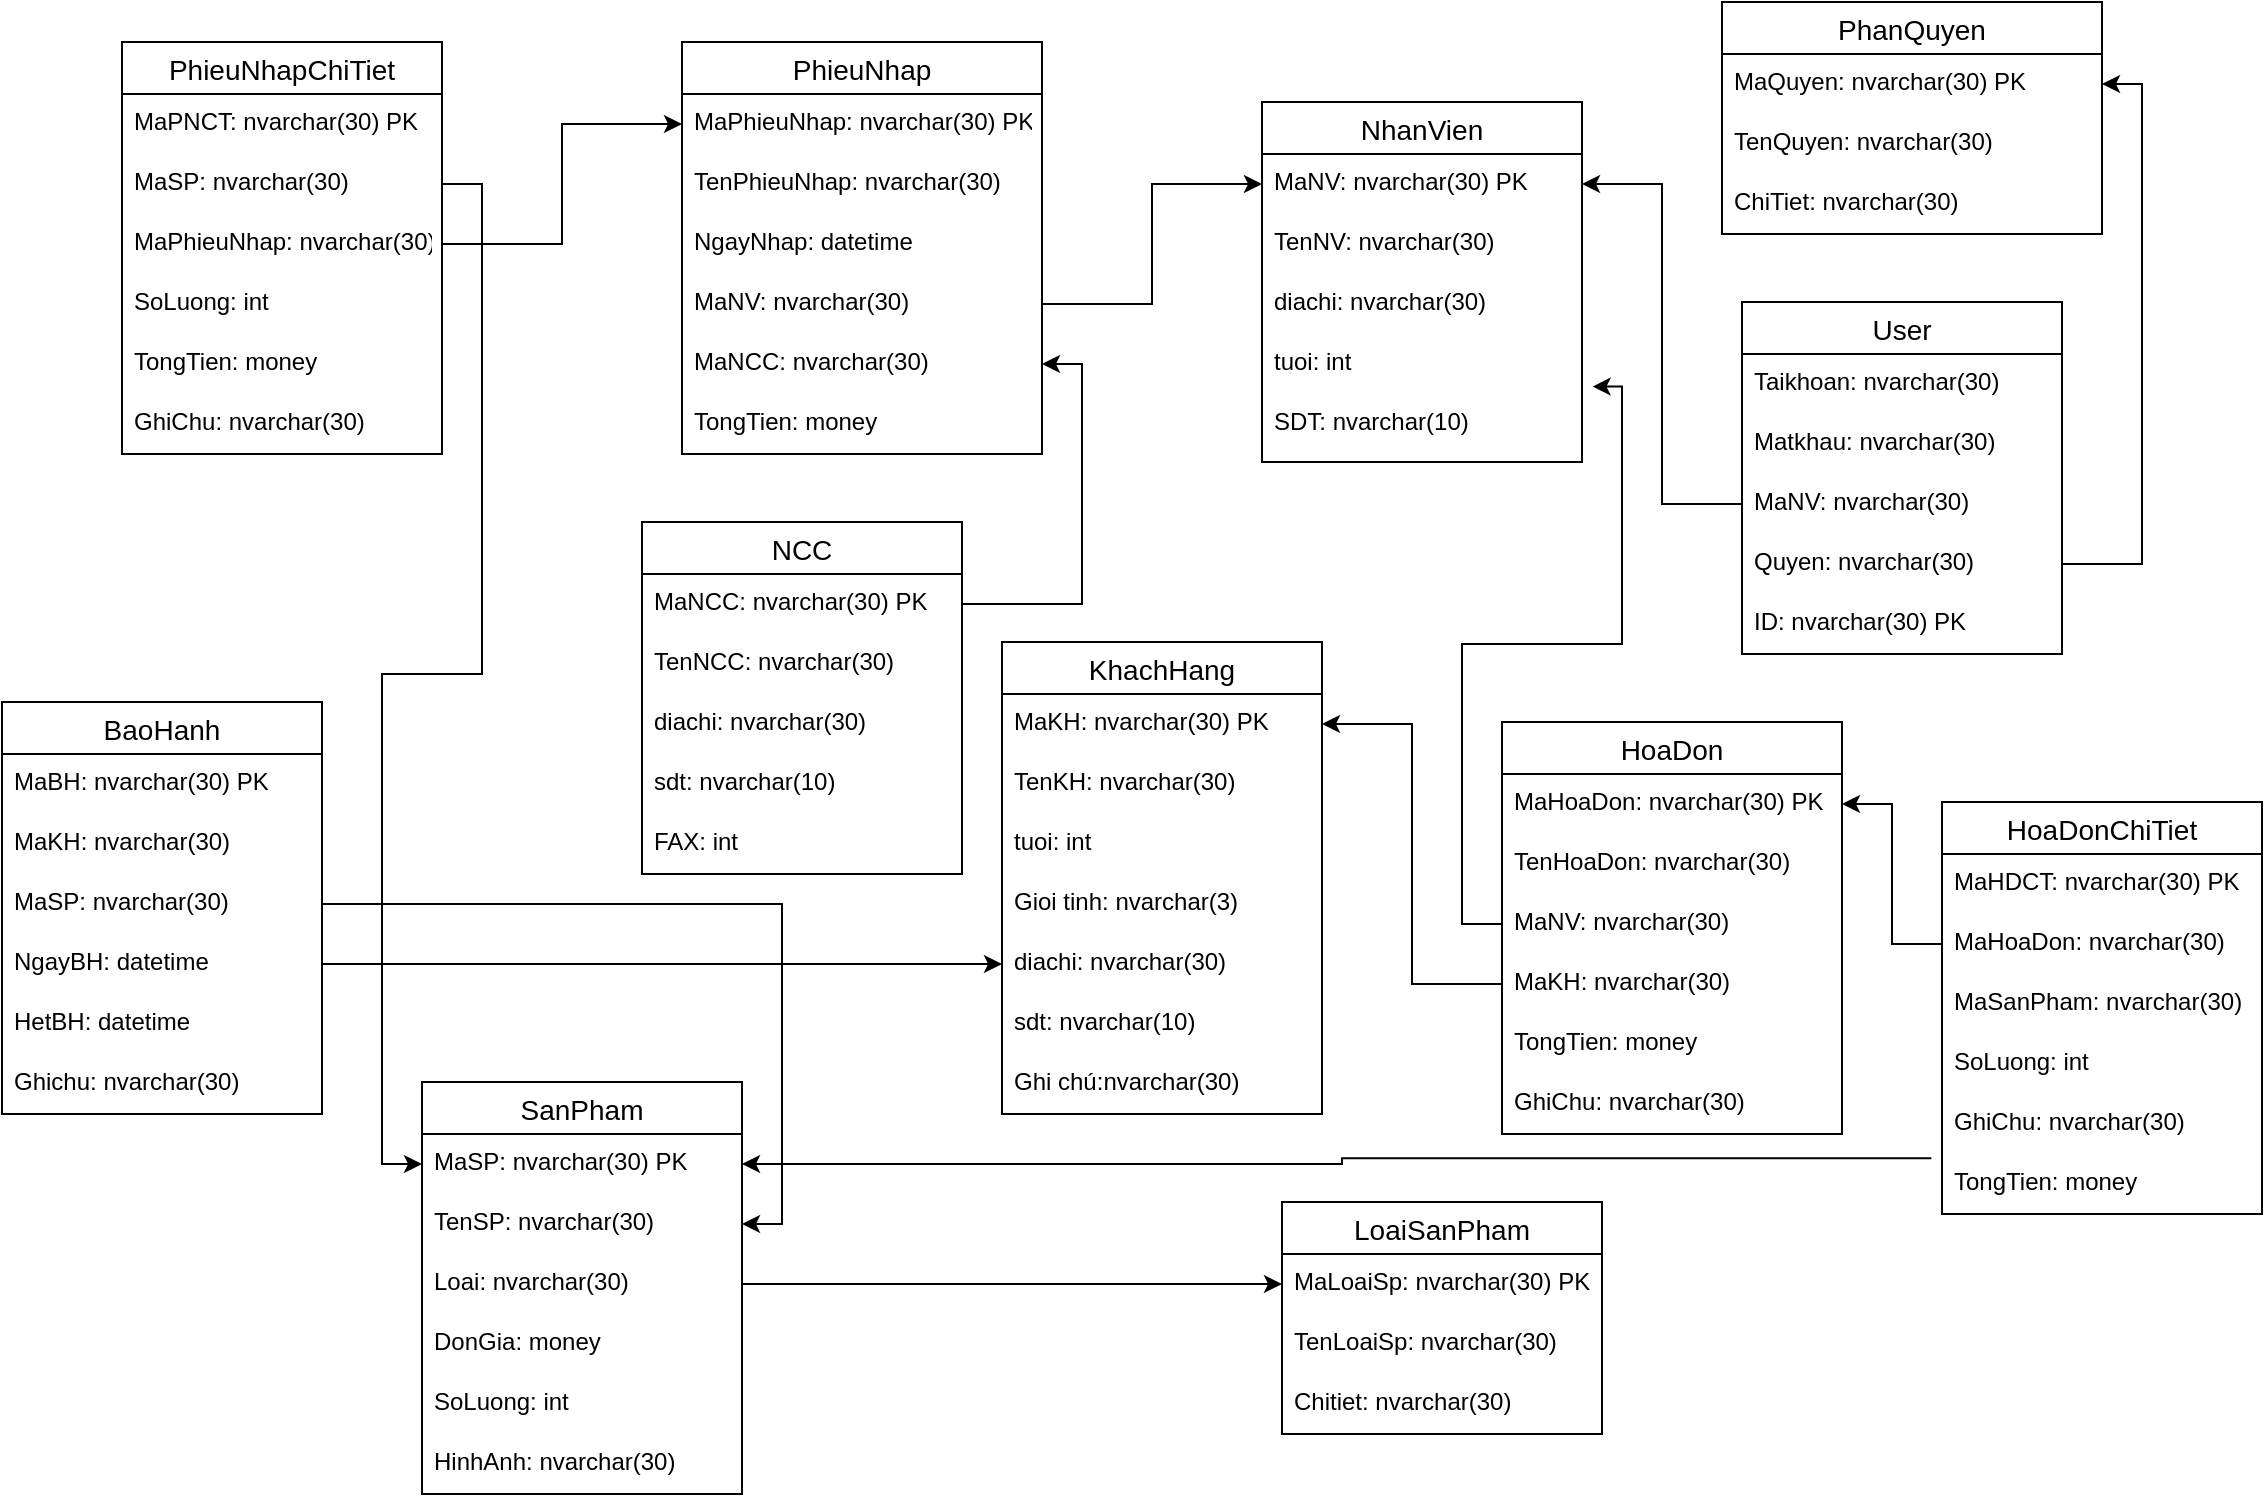 <mxfile version="13.7.7" type="github">
  <diagram id="R2lEEEUBdFMjLlhIrx00" name="Page-1">
    <mxGraphModel dx="1303" dy="728" grid="1" gridSize="10" guides="1" tooltips="1" connect="1" arrows="1" fold="1" page="1" pageScale="1" pageWidth="1169" pageHeight="1654" math="0" shadow="0" extFonts="Permanent Marker^https://fonts.googleapis.com/css?family=Permanent+Marker">
      <root>
        <mxCell id="0" />
        <mxCell id="1" parent="0" />
        <mxCell id="YLLZA9CyrhAG9IfyDsuY-86" style="edgeStyle=orthogonalEdgeStyle;rounded=0;orthogonalLoop=1;jettySize=auto;html=1;entryX=1;entryY=0.5;entryDx=0;entryDy=0;" parent="1" source="YLLZA9CyrhAG9IfyDsuY-12" target="YLLZA9CyrhAG9IfyDsuY-4" edge="1">
          <mxGeometry relative="1" as="geometry" />
        </mxCell>
        <mxCell id="YLLZA9CyrhAG9IfyDsuY-87" style="edgeStyle=orthogonalEdgeStyle;rounded=0;orthogonalLoop=1;jettySize=auto;html=1;entryX=1;entryY=0.5;entryDx=0;entryDy=0;" parent="1" source="YLLZA9CyrhAG9IfyDsuY-19" target="YLLZA9CyrhAG9IfyDsuY-15" edge="1">
          <mxGeometry relative="1" as="geometry" />
        </mxCell>
        <mxCell id="YLLZA9CyrhAG9IfyDsuY-88" style="edgeStyle=orthogonalEdgeStyle;rounded=0;orthogonalLoop=1;jettySize=auto;html=1;entryX=0;entryY=0.5;entryDx=0;entryDy=0;" parent="1" source="YLLZA9CyrhAG9IfyDsuY-24" target="YLLZA9CyrhAG9IfyDsuY-4" edge="1">
          <mxGeometry relative="1" as="geometry" />
        </mxCell>
        <mxCell id="YLLZA9CyrhAG9IfyDsuY-89" style="edgeStyle=orthogonalEdgeStyle;rounded=0;orthogonalLoop=1;jettySize=auto;html=1;entryX=1;entryY=0.5;entryDx=0;entryDy=0;" parent="1" source="YLLZA9CyrhAG9IfyDsuY-30" target="YLLZA9CyrhAG9IfyDsuY-28" edge="1">
          <mxGeometry relative="1" as="geometry" />
        </mxCell>
        <mxCell id="YLLZA9CyrhAG9IfyDsuY-20" value="PhieuNhap" style="swimlane;fontStyle=0;childLayout=stackLayout;horizontal=1;startSize=26;horizontalStack=0;resizeParent=1;resizeParentMax=0;resizeLast=0;collapsible=1;marginBottom=0;align=center;fontSize=14;" parent="1" vertex="1">
          <mxGeometry x="340" y="620" width="180" height="206" as="geometry" />
        </mxCell>
        <mxCell id="YLLZA9CyrhAG9IfyDsuY-21" value="MaPhieuNhap: nvarchar(30) PK" style="text;strokeColor=none;fillColor=none;spacingLeft=4;spacingRight=4;overflow=hidden;rotatable=0;points=[[0,0.5],[1,0.5]];portConstraint=eastwest;fontSize=12;" parent="YLLZA9CyrhAG9IfyDsuY-20" vertex="1">
          <mxGeometry y="26" width="180" height="30" as="geometry" />
        </mxCell>
        <mxCell id="YLLZA9CyrhAG9IfyDsuY-22" value="TenPhieuNhap: nvarchar(30)" style="text;strokeColor=none;fillColor=none;spacingLeft=4;spacingRight=4;overflow=hidden;rotatable=0;points=[[0,0.5],[1,0.5]];portConstraint=eastwest;fontSize=12;" parent="YLLZA9CyrhAG9IfyDsuY-20" vertex="1">
          <mxGeometry y="56" width="180" height="30" as="geometry" />
        </mxCell>
        <mxCell id="YLLZA9CyrhAG9IfyDsuY-23" value="NgayNhap: datetime" style="text;strokeColor=none;fillColor=none;spacingLeft=4;spacingRight=4;overflow=hidden;rotatable=0;points=[[0,0.5],[1,0.5]];portConstraint=eastwest;fontSize=12;" parent="YLLZA9CyrhAG9IfyDsuY-20" vertex="1">
          <mxGeometry y="86" width="180" height="30" as="geometry" />
        </mxCell>
        <mxCell id="YLLZA9CyrhAG9IfyDsuY-24" value="MaNV: nvarchar(30)" style="text;strokeColor=none;fillColor=none;spacingLeft=4;spacingRight=4;overflow=hidden;rotatable=0;points=[[0,0.5],[1,0.5]];portConstraint=eastwest;fontSize=12;" parent="YLLZA9CyrhAG9IfyDsuY-20" vertex="1">
          <mxGeometry y="116" width="180" height="30" as="geometry" />
        </mxCell>
        <mxCell id="YLLZA9CyrhAG9IfyDsuY-28" value="MaNCC: nvarchar(30)" style="text;strokeColor=none;fillColor=none;spacingLeft=4;spacingRight=4;overflow=hidden;rotatable=0;points=[[0,0.5],[1,0.5]];portConstraint=eastwest;fontSize=12;" parent="YLLZA9CyrhAG9IfyDsuY-20" vertex="1">
          <mxGeometry y="146" width="180" height="30" as="geometry" />
        </mxCell>
        <mxCell id="YLLZA9CyrhAG9IfyDsuY-39" value="TongTien: money" style="text;strokeColor=none;fillColor=none;spacingLeft=4;spacingRight=4;overflow=hidden;rotatable=0;points=[[0,0.5],[1,0.5]];portConstraint=eastwest;fontSize=12;" parent="YLLZA9CyrhAG9IfyDsuY-20" vertex="1">
          <mxGeometry y="176" width="180" height="30" as="geometry" />
        </mxCell>
        <mxCell id="YLLZA9CyrhAG9IfyDsuY-3" value="NhanVien" style="swimlane;fontStyle=0;childLayout=stackLayout;horizontal=1;startSize=26;horizontalStack=0;resizeParent=1;resizeParentMax=0;resizeLast=0;collapsible=1;marginBottom=0;align=center;fontSize=14;" parent="1" vertex="1">
          <mxGeometry x="630" y="650" width="160" height="180" as="geometry" />
        </mxCell>
        <mxCell id="YLLZA9CyrhAG9IfyDsuY-4" value="MaNV: nvarchar(30) PK" style="text;strokeColor=none;fillColor=none;spacingLeft=4;spacingRight=4;overflow=hidden;rotatable=0;points=[[0,0.5],[1,0.5]];portConstraint=eastwest;fontSize=12;" parent="YLLZA9CyrhAG9IfyDsuY-3" vertex="1">
          <mxGeometry y="26" width="160" height="30" as="geometry" />
        </mxCell>
        <mxCell id="YLLZA9CyrhAG9IfyDsuY-5" value="TenNV: nvarchar(30)" style="text;strokeColor=none;fillColor=none;spacingLeft=4;spacingRight=4;overflow=hidden;rotatable=0;points=[[0,0.5],[1,0.5]];portConstraint=eastwest;fontSize=12;" parent="YLLZA9CyrhAG9IfyDsuY-3" vertex="1">
          <mxGeometry y="56" width="160" height="30" as="geometry" />
        </mxCell>
        <mxCell id="YLLZA9CyrhAG9IfyDsuY-7" value="diachi: nvarchar(30)" style="text;strokeColor=none;fillColor=none;spacingLeft=4;spacingRight=4;overflow=hidden;rotatable=0;points=[[0,0.5],[1,0.5]];portConstraint=eastwest;fontSize=12;" parent="YLLZA9CyrhAG9IfyDsuY-3" vertex="1">
          <mxGeometry y="86" width="160" height="30" as="geometry" />
        </mxCell>
        <mxCell id="YLLZA9CyrhAG9IfyDsuY-8" value="tuoi: int" style="text;strokeColor=none;fillColor=none;spacingLeft=4;spacingRight=4;overflow=hidden;rotatable=0;points=[[0,0.5],[1,0.5]];portConstraint=eastwest;fontSize=12;" parent="YLLZA9CyrhAG9IfyDsuY-3" vertex="1">
          <mxGeometry y="116" width="160" height="30" as="geometry" />
        </mxCell>
        <mxCell id="YLLZA9CyrhAG9IfyDsuY-6" value="SDT: nvarchar(10)" style="text;strokeColor=none;fillColor=none;spacingLeft=4;spacingRight=4;overflow=hidden;rotatable=0;points=[[0,0.5],[1,0.5]];portConstraint=eastwest;fontSize=12;" parent="YLLZA9CyrhAG9IfyDsuY-3" vertex="1">
          <mxGeometry y="146" width="160" height="34" as="geometry" />
        </mxCell>
        <mxCell id="YLLZA9CyrhAG9IfyDsuY-9" value="User" style="swimlane;fontStyle=0;childLayout=stackLayout;horizontal=1;startSize=26;horizontalStack=0;resizeParent=1;resizeParentMax=0;resizeLast=0;collapsible=1;marginBottom=0;align=center;fontSize=14;" parent="1" vertex="1">
          <mxGeometry x="870" y="750" width="160" height="176" as="geometry" />
        </mxCell>
        <mxCell id="YLLZA9CyrhAG9IfyDsuY-10" value="Taikhoan: nvarchar(30)" style="text;strokeColor=none;fillColor=none;spacingLeft=4;spacingRight=4;overflow=hidden;rotatable=0;points=[[0,0.5],[1,0.5]];portConstraint=eastwest;fontSize=12;" parent="YLLZA9CyrhAG9IfyDsuY-9" vertex="1">
          <mxGeometry y="26" width="160" height="30" as="geometry" />
        </mxCell>
        <mxCell id="YLLZA9CyrhAG9IfyDsuY-11" value="Matkhau: nvarchar(30)" style="text;strokeColor=none;fillColor=none;spacingLeft=4;spacingRight=4;overflow=hidden;rotatable=0;points=[[0,0.5],[1,0.5]];portConstraint=eastwest;fontSize=12;" parent="YLLZA9CyrhAG9IfyDsuY-9" vertex="1">
          <mxGeometry y="56" width="160" height="30" as="geometry" />
        </mxCell>
        <mxCell id="YLLZA9CyrhAG9IfyDsuY-12" value="MaNV: nvarchar(30)" style="text;strokeColor=none;fillColor=none;spacingLeft=4;spacingRight=4;overflow=hidden;rotatable=0;points=[[0,0.5],[1,0.5]];portConstraint=eastwest;fontSize=12;" parent="YLLZA9CyrhAG9IfyDsuY-9" vertex="1">
          <mxGeometry y="86" width="160" height="30" as="geometry" />
        </mxCell>
        <mxCell id="YLLZA9CyrhAG9IfyDsuY-19" value="Quyen: nvarchar(30)" style="text;strokeColor=none;fillColor=none;spacingLeft=4;spacingRight=4;overflow=hidden;rotatable=0;points=[[0,0.5],[1,0.5]];portConstraint=eastwest;fontSize=12;" parent="YLLZA9CyrhAG9IfyDsuY-9" vertex="1">
          <mxGeometry y="116" width="160" height="30" as="geometry" />
        </mxCell>
        <mxCell id="YLLZA9CyrhAG9IfyDsuY-13" value="ID: nvarchar(30) PK" style="text;strokeColor=none;fillColor=none;spacingLeft=4;spacingRight=4;overflow=hidden;rotatable=0;points=[[0,0.5],[1,0.5]];portConstraint=eastwest;fontSize=12;" parent="YLLZA9CyrhAG9IfyDsuY-9" vertex="1">
          <mxGeometry y="146" width="160" height="30" as="geometry" />
        </mxCell>
        <mxCell id="YLLZA9CyrhAG9IfyDsuY-35" value="PhieuNhapChiTiet" style="swimlane;fontStyle=0;childLayout=stackLayout;horizontal=1;startSize=26;horizontalStack=0;resizeParent=1;resizeParentMax=0;resizeLast=0;collapsible=1;marginBottom=0;align=center;fontSize=14;" parent="1" vertex="1">
          <mxGeometry x="60" y="620" width="160" height="206" as="geometry" />
        </mxCell>
        <mxCell id="YLLZA9CyrhAG9IfyDsuY-36" value="MaPNCT: nvarchar(30) PK" style="text;strokeColor=none;fillColor=none;spacingLeft=4;spacingRight=4;overflow=hidden;rotatable=0;points=[[0,0.5],[1,0.5]];portConstraint=eastwest;fontSize=12;" parent="YLLZA9CyrhAG9IfyDsuY-35" vertex="1">
          <mxGeometry y="26" width="160" height="30" as="geometry" />
        </mxCell>
        <mxCell id="YLLZA9CyrhAG9IfyDsuY-37" value="MaSP: nvarchar(30)" style="text;strokeColor=none;fillColor=none;spacingLeft=4;spacingRight=4;overflow=hidden;rotatable=0;points=[[0,0.5],[1,0.5]];portConstraint=eastwest;fontSize=12;" parent="YLLZA9CyrhAG9IfyDsuY-35" vertex="1">
          <mxGeometry y="56" width="160" height="30" as="geometry" />
        </mxCell>
        <mxCell id="YLLZA9CyrhAG9IfyDsuY-38" value="MaPhieuNhap: nvarchar(30)" style="text;strokeColor=none;fillColor=none;spacingLeft=4;spacingRight=4;overflow=hidden;rotatable=0;points=[[0,0.5],[1,0.5]];portConstraint=eastwest;fontSize=12;" parent="YLLZA9CyrhAG9IfyDsuY-35" vertex="1">
          <mxGeometry y="86" width="160" height="30" as="geometry" />
        </mxCell>
        <mxCell id="YLLZA9CyrhAG9IfyDsuY-40" value="SoLuong: int" style="text;strokeColor=none;fillColor=none;spacingLeft=4;spacingRight=4;overflow=hidden;rotatable=0;points=[[0,0.5],[1,0.5]];portConstraint=eastwest;fontSize=12;" parent="YLLZA9CyrhAG9IfyDsuY-35" vertex="1">
          <mxGeometry y="116" width="160" height="30" as="geometry" />
        </mxCell>
        <mxCell id="YLLZA9CyrhAG9IfyDsuY-41" value="TongTien: money" style="text;strokeColor=none;fillColor=none;spacingLeft=4;spacingRight=4;overflow=hidden;rotatable=0;points=[[0,0.5],[1,0.5]];portConstraint=eastwest;fontSize=12;" parent="YLLZA9CyrhAG9IfyDsuY-35" vertex="1">
          <mxGeometry y="146" width="160" height="30" as="geometry" />
        </mxCell>
        <mxCell id="YLLZA9CyrhAG9IfyDsuY-42" value="GhiChu: nvarchar(30)" style="text;strokeColor=none;fillColor=none;spacingLeft=4;spacingRight=4;overflow=hidden;rotatable=0;points=[[0,0.5],[1,0.5]];portConstraint=eastwest;fontSize=12;" parent="YLLZA9CyrhAG9IfyDsuY-35" vertex="1">
          <mxGeometry y="176" width="160" height="30" as="geometry" />
        </mxCell>
        <mxCell id="YLLZA9CyrhAG9IfyDsuY-98" style="edgeStyle=orthogonalEdgeStyle;rounded=0;orthogonalLoop=1;jettySize=auto;html=1;entryX=0;entryY=0.5;entryDx=0;entryDy=0;" parent="1" source="YLLZA9CyrhAG9IfyDsuY-38" target="YLLZA9CyrhAG9IfyDsuY-21" edge="1">
          <mxGeometry relative="1" as="geometry" />
        </mxCell>
        <mxCell id="YLLZA9CyrhAG9IfyDsuY-99" style="edgeStyle=orthogonalEdgeStyle;rounded=0;orthogonalLoop=1;jettySize=auto;html=1;entryX=0;entryY=0.5;entryDx=0;entryDy=0;" parent="1" source="YLLZA9CyrhAG9IfyDsuY-37" target="YLLZA9CyrhAG9IfyDsuY-72" edge="1">
          <mxGeometry relative="1" as="geometry" />
        </mxCell>
        <mxCell id="YLLZA9CyrhAG9IfyDsuY-101" style="edgeStyle=orthogonalEdgeStyle;rounded=0;orthogonalLoop=1;jettySize=auto;html=1;entryX=0;entryY=0.5;entryDx=0;entryDy=0;" parent="1" source="YLLZA9CyrhAG9IfyDsuY-74" target="YLLZA9CyrhAG9IfyDsuY-79" edge="1">
          <mxGeometry relative="1" as="geometry" />
        </mxCell>
        <mxCell id="YLLZA9CyrhAG9IfyDsuY-71" value="SanPham" style="swimlane;fontStyle=0;childLayout=stackLayout;horizontal=1;startSize=26;horizontalStack=0;resizeParent=1;resizeParentMax=0;resizeLast=0;collapsible=1;marginBottom=0;align=center;fontSize=14;" parent="1" vertex="1">
          <mxGeometry x="210" y="1140" width="160" height="206" as="geometry" />
        </mxCell>
        <mxCell id="YLLZA9CyrhAG9IfyDsuY-72" value="MaSP: nvarchar(30) PK" style="text;strokeColor=none;fillColor=none;spacingLeft=4;spacingRight=4;overflow=hidden;rotatable=0;points=[[0,0.5],[1,0.5]];portConstraint=eastwest;fontSize=12;" parent="YLLZA9CyrhAG9IfyDsuY-71" vertex="1">
          <mxGeometry y="26" width="160" height="30" as="geometry" />
        </mxCell>
        <mxCell id="YLLZA9CyrhAG9IfyDsuY-73" value="TenSP: nvarchar(30)" style="text;strokeColor=none;fillColor=none;spacingLeft=4;spacingRight=4;overflow=hidden;rotatable=0;points=[[0,0.5],[1,0.5]];portConstraint=eastwest;fontSize=12;" parent="YLLZA9CyrhAG9IfyDsuY-71" vertex="1">
          <mxGeometry y="56" width="160" height="30" as="geometry" />
        </mxCell>
        <mxCell id="YLLZA9CyrhAG9IfyDsuY-74" value="Loai: nvarchar(30)" style="text;strokeColor=none;fillColor=none;spacingLeft=4;spacingRight=4;overflow=hidden;rotatable=0;points=[[0,0.5],[1,0.5]];portConstraint=eastwest;fontSize=12;" parent="YLLZA9CyrhAG9IfyDsuY-71" vertex="1">
          <mxGeometry y="86" width="160" height="30" as="geometry" />
        </mxCell>
        <mxCell id="YLLZA9CyrhAG9IfyDsuY-75" value="DonGia: money" style="text;strokeColor=none;fillColor=none;spacingLeft=4;spacingRight=4;overflow=hidden;rotatable=0;points=[[0,0.5],[1,0.5]];portConstraint=eastwest;fontSize=12;" parent="YLLZA9CyrhAG9IfyDsuY-71" vertex="1">
          <mxGeometry y="116" width="160" height="30" as="geometry" />
        </mxCell>
        <mxCell id="YLLZA9CyrhAG9IfyDsuY-77" value="SoLuong: int" style="text;strokeColor=none;fillColor=none;spacingLeft=4;spacingRight=4;overflow=hidden;rotatable=0;points=[[0,0.5],[1,0.5]];portConstraint=eastwest;fontSize=12;" parent="YLLZA9CyrhAG9IfyDsuY-71" vertex="1">
          <mxGeometry y="146" width="160" height="30" as="geometry" />
        </mxCell>
        <mxCell id="YLLZA9CyrhAG9IfyDsuY-76" value="HinhAnh: nvarchar(30)" style="text;strokeColor=none;fillColor=none;spacingLeft=4;spacingRight=4;overflow=hidden;rotatable=0;points=[[0,0.5],[1,0.5]];portConstraint=eastwest;fontSize=12;" parent="YLLZA9CyrhAG9IfyDsuY-71" vertex="1">
          <mxGeometry y="176" width="160" height="30" as="geometry" />
        </mxCell>
        <mxCell id="YLLZA9CyrhAG9IfyDsuY-43" value="HoaDon" style="swimlane;fontStyle=0;childLayout=stackLayout;horizontal=1;startSize=26;horizontalStack=0;resizeParent=1;resizeParentMax=0;resizeLast=0;collapsible=1;marginBottom=0;align=center;fontSize=14;" parent="1" vertex="1">
          <mxGeometry x="750" y="960" width="170" height="206" as="geometry" />
        </mxCell>
        <mxCell id="YLLZA9CyrhAG9IfyDsuY-44" value="MaHoaDon: nvarchar(30) PK" style="text;strokeColor=none;fillColor=none;spacingLeft=4;spacingRight=4;overflow=hidden;rotatable=0;points=[[0,0.5],[1,0.5]];portConstraint=eastwest;fontSize=12;" parent="YLLZA9CyrhAG9IfyDsuY-43" vertex="1">
          <mxGeometry y="26" width="170" height="30" as="geometry" />
        </mxCell>
        <mxCell id="YLLZA9CyrhAG9IfyDsuY-45" value="TenHoaDon: nvarchar(30)" style="text;strokeColor=none;fillColor=none;spacingLeft=4;spacingRight=4;overflow=hidden;rotatable=0;points=[[0,0.5],[1,0.5]];portConstraint=eastwest;fontSize=12;" parent="YLLZA9CyrhAG9IfyDsuY-43" vertex="1">
          <mxGeometry y="56" width="170" height="30" as="geometry" />
        </mxCell>
        <mxCell id="YLLZA9CyrhAG9IfyDsuY-46" value="MaNV: nvarchar(30)" style="text;strokeColor=none;fillColor=none;spacingLeft=4;spacingRight=4;overflow=hidden;rotatable=0;points=[[0,0.5],[1,0.5]];portConstraint=eastwest;fontSize=12;" parent="YLLZA9CyrhAG9IfyDsuY-43" vertex="1">
          <mxGeometry y="86" width="170" height="30" as="geometry" />
        </mxCell>
        <mxCell id="YLLZA9CyrhAG9IfyDsuY-60" value="MaKH: nvarchar(30)" style="text;strokeColor=none;fillColor=none;spacingLeft=4;spacingRight=4;overflow=hidden;rotatable=0;points=[[0,0.5],[1,0.5]];portConstraint=eastwest;fontSize=12;" parent="YLLZA9CyrhAG9IfyDsuY-43" vertex="1">
          <mxGeometry y="116" width="170" height="30" as="geometry" />
        </mxCell>
        <mxCell id="YLLZA9CyrhAG9IfyDsuY-62" value="TongTien: money" style="text;strokeColor=none;fillColor=none;spacingLeft=4;spacingRight=4;overflow=hidden;rotatable=0;points=[[0,0.5],[1,0.5]];portConstraint=eastwest;fontSize=12;" parent="YLLZA9CyrhAG9IfyDsuY-43" vertex="1">
          <mxGeometry y="146" width="170" height="30" as="geometry" />
        </mxCell>
        <mxCell id="YLLZA9CyrhAG9IfyDsuY-63" value="GhiChu: nvarchar(30)" style="text;strokeColor=none;fillColor=none;spacingLeft=4;spacingRight=4;overflow=hidden;rotatable=0;points=[[0,0.5],[1,0.5]];portConstraint=eastwest;fontSize=12;" parent="YLLZA9CyrhAG9IfyDsuY-43" vertex="1">
          <mxGeometry y="176" width="170" height="30" as="geometry" />
        </mxCell>
        <mxCell id="YLLZA9CyrhAG9IfyDsuY-110" style="edgeStyle=orthogonalEdgeStyle;rounded=0;orthogonalLoop=1;jettySize=auto;html=1;entryX=1;entryY=0.5;entryDx=0;entryDy=0;exitX=-0.033;exitY=0.07;exitDx=0;exitDy=0;exitPerimeter=0;" parent="1" source="YLLZA9CyrhAG9IfyDsuY-69" target="YLLZA9CyrhAG9IfyDsuY-72" edge="1">
          <mxGeometry relative="1" as="geometry" />
        </mxCell>
        <mxCell id="YLLZA9CyrhAG9IfyDsuY-111" style="edgeStyle=orthogonalEdgeStyle;rounded=0;orthogonalLoop=1;jettySize=auto;html=1;entryX=1;entryY=0.5;entryDx=0;entryDy=0;" parent="1" source="YLLZA9CyrhAG9IfyDsuY-66" target="YLLZA9CyrhAG9IfyDsuY-44" edge="1">
          <mxGeometry relative="1" as="geometry" />
        </mxCell>
        <mxCell id="YLLZA9CyrhAG9IfyDsuY-113" style="edgeStyle=orthogonalEdgeStyle;rounded=0;orthogonalLoop=1;jettySize=auto;html=1;entryX=1.033;entryY=0.876;entryDx=0;entryDy=0;entryPerimeter=0;" parent="1" source="YLLZA9CyrhAG9IfyDsuY-46" target="YLLZA9CyrhAG9IfyDsuY-8" edge="1">
          <mxGeometry relative="1" as="geometry" />
        </mxCell>
        <mxCell id="YLLZA9CyrhAG9IfyDsuY-132" style="edgeStyle=orthogonalEdgeStyle;rounded=0;orthogonalLoop=1;jettySize=auto;html=1;entryX=1;entryY=0.5;entryDx=0;entryDy=0;" parent="1" source="YLLZA9CyrhAG9IfyDsuY-60" target="YLLZA9CyrhAG9IfyDsuY-116" edge="1">
          <mxGeometry relative="1" as="geometry" />
        </mxCell>
        <mxCell id="YLLZA9CyrhAG9IfyDsuY-29" value="NCC" style="swimlane;fontStyle=0;childLayout=stackLayout;horizontal=1;startSize=26;horizontalStack=0;resizeParent=1;resizeParentMax=0;resizeLast=0;collapsible=1;marginBottom=0;align=center;fontSize=14;" parent="1" vertex="1">
          <mxGeometry x="320" y="860" width="160" height="176" as="geometry" />
        </mxCell>
        <mxCell id="YLLZA9CyrhAG9IfyDsuY-30" value="MaNCC: nvarchar(30) PK" style="text;strokeColor=none;fillColor=none;spacingLeft=4;spacingRight=4;overflow=hidden;rotatable=0;points=[[0,0.5],[1,0.5]];portConstraint=eastwest;fontSize=12;" parent="YLLZA9CyrhAG9IfyDsuY-29" vertex="1">
          <mxGeometry y="26" width="160" height="30" as="geometry" />
        </mxCell>
        <mxCell id="YLLZA9CyrhAG9IfyDsuY-31" value="TenNCC: nvarchar(30)" style="text;strokeColor=none;fillColor=none;spacingLeft=4;spacingRight=4;overflow=hidden;rotatable=0;points=[[0,0.5],[1,0.5]];portConstraint=eastwest;fontSize=12;" parent="YLLZA9CyrhAG9IfyDsuY-29" vertex="1">
          <mxGeometry y="56" width="160" height="30" as="geometry" />
        </mxCell>
        <mxCell id="YLLZA9CyrhAG9IfyDsuY-32" value="diachi: nvarchar(30)" style="text;strokeColor=none;fillColor=none;spacingLeft=4;spacingRight=4;overflow=hidden;rotatable=0;points=[[0,0.5],[1,0.5]];portConstraint=eastwest;fontSize=12;" parent="YLLZA9CyrhAG9IfyDsuY-29" vertex="1">
          <mxGeometry y="86" width="160" height="30" as="geometry" />
        </mxCell>
        <mxCell id="YLLZA9CyrhAG9IfyDsuY-33" value="sdt: nvarchar(10)" style="text;strokeColor=none;fillColor=none;spacingLeft=4;spacingRight=4;overflow=hidden;rotatable=0;points=[[0,0.5],[1,0.5]];portConstraint=eastwest;fontSize=12;" parent="YLLZA9CyrhAG9IfyDsuY-29" vertex="1">
          <mxGeometry y="116" width="160" height="30" as="geometry" />
        </mxCell>
        <mxCell id="YLLZA9CyrhAG9IfyDsuY-34" value="FAX: int" style="text;strokeColor=none;fillColor=none;spacingLeft=4;spacingRight=4;overflow=hidden;rotatable=0;points=[[0,0.5],[1,0.5]];portConstraint=eastwest;fontSize=12;" parent="YLLZA9CyrhAG9IfyDsuY-29" vertex="1">
          <mxGeometry y="146" width="160" height="30" as="geometry" />
        </mxCell>
        <mxCell id="nVM3Nf8640uY4-CQAbni-13" style="edgeStyle=orthogonalEdgeStyle;rounded=0;orthogonalLoop=1;jettySize=auto;html=1;entryX=0.5;entryY=0;entryDx=0;entryDy=0;exitX=1;exitY=0.5;exitDx=0;exitDy=0;" parent="1" edge="1">
          <mxGeometry relative="1" as="geometry">
            <mxPoint x="870" y="600" as="sourcePoint" />
          </mxGeometry>
        </mxCell>
        <mxCell id="YLLZA9CyrhAG9IfyDsuY-64" value="HoaDonChiTiet" style="swimlane;fontStyle=0;childLayout=stackLayout;horizontal=1;startSize=26;horizontalStack=0;resizeParent=1;resizeParentMax=0;resizeLast=0;collapsible=1;marginBottom=0;align=center;fontSize=14;" parent="1" vertex="1">
          <mxGeometry x="970" y="1000" width="160" height="206" as="geometry" />
        </mxCell>
        <mxCell id="YLLZA9CyrhAG9IfyDsuY-65" value="MaHDCT: nvarchar(30) PK" style="text;strokeColor=none;fillColor=none;spacingLeft=4;spacingRight=4;overflow=hidden;rotatable=0;points=[[0,0.5],[1,0.5]];portConstraint=eastwest;fontSize=12;" parent="YLLZA9CyrhAG9IfyDsuY-64" vertex="1">
          <mxGeometry y="26" width="160" height="30" as="geometry" />
        </mxCell>
        <mxCell id="YLLZA9CyrhAG9IfyDsuY-66" value="MaHoaDon: nvarchar(30)" style="text;strokeColor=none;fillColor=none;spacingLeft=4;spacingRight=4;overflow=hidden;rotatable=0;points=[[0,0.5],[1,0.5]];portConstraint=eastwest;fontSize=12;" parent="YLLZA9CyrhAG9IfyDsuY-64" vertex="1">
          <mxGeometry y="56" width="160" height="30" as="geometry" />
        </mxCell>
        <mxCell id="YLLZA9CyrhAG9IfyDsuY-67" value="MaSanPham: nvarchar(30)" style="text;strokeColor=none;fillColor=none;spacingLeft=4;spacingRight=4;overflow=hidden;rotatable=0;points=[[0,0.5],[1,0.5]];portConstraint=eastwest;fontSize=12;" parent="YLLZA9CyrhAG9IfyDsuY-64" vertex="1">
          <mxGeometry y="86" width="160" height="30" as="geometry" />
        </mxCell>
        <mxCell id="YLLZA9CyrhAG9IfyDsuY-68" value="SoLuong: int" style="text;strokeColor=none;fillColor=none;spacingLeft=4;spacingRight=4;overflow=hidden;rotatable=0;points=[[0,0.5],[1,0.5]];portConstraint=eastwest;fontSize=12;" parent="YLLZA9CyrhAG9IfyDsuY-64" vertex="1">
          <mxGeometry y="116" width="160" height="30" as="geometry" />
        </mxCell>
        <mxCell id="YLLZA9CyrhAG9IfyDsuY-70" value="GhiChu: nvarchar(30)" style="text;strokeColor=none;fillColor=none;spacingLeft=4;spacingRight=4;overflow=hidden;rotatable=0;points=[[0,0.5],[1,0.5]];portConstraint=eastwest;fontSize=12;" parent="YLLZA9CyrhAG9IfyDsuY-64" vertex="1">
          <mxGeometry y="146" width="160" height="30" as="geometry" />
        </mxCell>
        <mxCell id="YLLZA9CyrhAG9IfyDsuY-69" value="TongTien: money" style="text;strokeColor=none;fillColor=none;spacingLeft=4;spacingRight=4;overflow=hidden;rotatable=0;points=[[0,0.5],[1,0.5]];portConstraint=eastwest;fontSize=12;" parent="YLLZA9CyrhAG9IfyDsuY-64" vertex="1">
          <mxGeometry y="176" width="160" height="30" as="geometry" />
        </mxCell>
        <mxCell id="YLLZA9CyrhAG9IfyDsuY-78" value="LoaiSanPham" style="swimlane;fontStyle=0;childLayout=stackLayout;horizontal=1;startSize=26;horizontalStack=0;resizeParent=1;resizeParentMax=0;resizeLast=0;collapsible=1;marginBottom=0;align=center;fontSize=14;" parent="1" vertex="1">
          <mxGeometry x="640" y="1200" width="160" height="116" as="geometry" />
        </mxCell>
        <mxCell id="YLLZA9CyrhAG9IfyDsuY-79" value="MaLoaiSp: nvarchar(30) PK" style="text;strokeColor=none;fillColor=none;spacingLeft=4;spacingRight=4;overflow=hidden;rotatable=0;points=[[0,0.5],[1,0.5]];portConstraint=eastwest;fontSize=12;" parent="YLLZA9CyrhAG9IfyDsuY-78" vertex="1">
          <mxGeometry y="26" width="160" height="30" as="geometry" />
        </mxCell>
        <mxCell id="YLLZA9CyrhAG9IfyDsuY-80" value="TenLoaiSp: nvarchar(30)" style="text;strokeColor=none;fillColor=none;spacingLeft=4;spacingRight=4;overflow=hidden;rotatable=0;points=[[0,0.5],[1,0.5]];portConstraint=eastwest;fontSize=12;" parent="YLLZA9CyrhAG9IfyDsuY-78" vertex="1">
          <mxGeometry y="56" width="160" height="30" as="geometry" />
        </mxCell>
        <mxCell id="YLLZA9CyrhAG9IfyDsuY-81" value="Chitiet: nvarchar(30)" style="text;strokeColor=none;fillColor=none;spacingLeft=4;spacingRight=4;overflow=hidden;rotatable=0;points=[[0,0.5],[1,0.5]];portConstraint=eastwest;fontSize=12;" parent="YLLZA9CyrhAG9IfyDsuY-78" vertex="1">
          <mxGeometry y="86" width="160" height="30" as="geometry" />
        </mxCell>
        <mxCell id="YLLZA9CyrhAG9IfyDsuY-14" value="PhanQuyen" style="swimlane;fontStyle=0;childLayout=stackLayout;horizontal=1;startSize=26;horizontalStack=0;resizeParent=1;resizeParentMax=0;resizeLast=0;collapsible=1;marginBottom=0;align=center;fontSize=14;" parent="1" vertex="1">
          <mxGeometry x="860" y="600" width="190" height="116" as="geometry" />
        </mxCell>
        <mxCell id="YLLZA9CyrhAG9IfyDsuY-15" value="MaQuyen: nvarchar(30) PK" style="text;strokeColor=none;fillColor=none;spacingLeft=4;spacingRight=4;overflow=hidden;rotatable=0;points=[[0,0.5],[1,0.5]];portConstraint=eastwest;fontSize=12;" parent="YLLZA9CyrhAG9IfyDsuY-14" vertex="1">
          <mxGeometry y="26" width="190" height="30" as="geometry" />
        </mxCell>
        <mxCell id="YLLZA9CyrhAG9IfyDsuY-16" value="TenQuyen: nvarchar(30)" style="text;strokeColor=none;fillColor=none;spacingLeft=4;spacingRight=4;overflow=hidden;rotatable=0;points=[[0,0.5],[1,0.5]];portConstraint=eastwest;fontSize=12;" parent="YLLZA9CyrhAG9IfyDsuY-14" vertex="1">
          <mxGeometry y="56" width="190" height="30" as="geometry" />
        </mxCell>
        <mxCell id="YLLZA9CyrhAG9IfyDsuY-17" value="ChiTiet: nvarchar(30)" style="text;strokeColor=none;fillColor=none;spacingLeft=4;spacingRight=4;overflow=hidden;rotatable=0;points=[[0,0.5],[1,0.5]];portConstraint=eastwest;fontSize=12;" parent="YLLZA9CyrhAG9IfyDsuY-14" vertex="1">
          <mxGeometry y="86" width="190" height="30" as="geometry" />
        </mxCell>
        <mxCell id="YLLZA9CyrhAG9IfyDsuY-115" value="KhachHang" style="swimlane;fontStyle=0;childLayout=stackLayout;horizontal=1;startSize=26;horizontalStack=0;resizeParent=1;resizeParentMax=0;resizeLast=0;collapsible=1;marginBottom=0;align=center;fontSize=14;" parent="1" vertex="1">
          <mxGeometry x="500" y="920" width="160" height="236" as="geometry" />
        </mxCell>
        <mxCell id="YLLZA9CyrhAG9IfyDsuY-116" value="MaKH: nvarchar(30) PK" style="text;strokeColor=none;fillColor=none;spacingLeft=4;spacingRight=4;overflow=hidden;rotatable=0;points=[[0,0.5],[1,0.5]];portConstraint=eastwest;fontSize=12;" parent="YLLZA9CyrhAG9IfyDsuY-115" vertex="1">
          <mxGeometry y="26" width="160" height="30" as="geometry" />
        </mxCell>
        <mxCell id="YLLZA9CyrhAG9IfyDsuY-117" value="TenKH: nvarchar(30)" style="text;strokeColor=none;fillColor=none;spacingLeft=4;spacingRight=4;overflow=hidden;rotatable=0;points=[[0,0.5],[1,0.5]];portConstraint=eastwest;fontSize=12;" parent="YLLZA9CyrhAG9IfyDsuY-115" vertex="1">
          <mxGeometry y="56" width="160" height="30" as="geometry" />
        </mxCell>
        <mxCell id="YLLZA9CyrhAG9IfyDsuY-118" value="tuoi: int" style="text;strokeColor=none;fillColor=none;spacingLeft=4;spacingRight=4;overflow=hidden;rotatable=0;points=[[0,0.5],[1,0.5]];portConstraint=eastwest;fontSize=12;" parent="YLLZA9CyrhAG9IfyDsuY-115" vertex="1">
          <mxGeometry y="86" width="160" height="30" as="geometry" />
        </mxCell>
        <mxCell id="YLLZA9CyrhAG9IfyDsuY-126" value="Gioi tinh: nvarchar(3)" style="text;strokeColor=none;fillColor=none;spacingLeft=4;spacingRight=4;overflow=hidden;rotatable=0;points=[[0,0.5],[1,0.5]];portConstraint=eastwest;fontSize=12;" parent="YLLZA9CyrhAG9IfyDsuY-115" vertex="1">
          <mxGeometry y="116" width="160" height="30" as="geometry" />
        </mxCell>
        <mxCell id="YLLZA9CyrhAG9IfyDsuY-124" value="diachi: nvarchar(30)" style="text;strokeColor=none;fillColor=none;spacingLeft=4;spacingRight=4;overflow=hidden;rotatable=0;points=[[0,0.5],[1,0.5]];portConstraint=eastwest;fontSize=12;" parent="YLLZA9CyrhAG9IfyDsuY-115" vertex="1">
          <mxGeometry y="146" width="160" height="30" as="geometry" />
        </mxCell>
        <mxCell id="YLLZA9CyrhAG9IfyDsuY-125" value="sdt: nvarchar(10)" style="text;strokeColor=none;fillColor=none;spacingLeft=4;spacingRight=4;overflow=hidden;rotatable=0;points=[[0,0.5],[1,0.5]];portConstraint=eastwest;fontSize=12;" parent="YLLZA9CyrhAG9IfyDsuY-115" vertex="1">
          <mxGeometry y="176" width="160" height="30" as="geometry" />
        </mxCell>
        <mxCell id="YLLZA9CyrhAG9IfyDsuY-131" value="Ghi chú:nvarchar(30)" style="text;strokeColor=none;fillColor=none;spacingLeft=4;spacingRight=4;overflow=hidden;rotatable=0;points=[[0,0.5],[1,0.5]];portConstraint=eastwest;fontSize=12;" parent="YLLZA9CyrhAG9IfyDsuY-115" vertex="1">
          <mxGeometry y="206" width="160" height="30" as="geometry" />
        </mxCell>
        <mxCell id="YLLZA9CyrhAG9IfyDsuY-140" style="edgeStyle=orthogonalEdgeStyle;rounded=0;orthogonalLoop=1;jettySize=auto;html=1;entryX=1;entryY=0.5;entryDx=0;entryDy=0;" parent="1" source="YLLZA9CyrhAG9IfyDsuY-136" target="YLLZA9CyrhAG9IfyDsuY-73" edge="1">
          <mxGeometry relative="1" as="geometry" />
        </mxCell>
        <mxCell id="YLLZA9CyrhAG9IfyDsuY-142" style="edgeStyle=orthogonalEdgeStyle;rounded=0;orthogonalLoop=1;jettySize=auto;html=1;entryX=0;entryY=0.5;entryDx=0;entryDy=0;" parent="1" source="YLLZA9CyrhAG9IfyDsuY-137" target="YLLZA9CyrhAG9IfyDsuY-124" edge="1">
          <mxGeometry relative="1" as="geometry" />
        </mxCell>
        <mxCell id="YLLZA9CyrhAG9IfyDsuY-134" value="BaoHanh" style="swimlane;fontStyle=0;childLayout=stackLayout;horizontal=1;startSize=26;horizontalStack=0;resizeParent=1;resizeParentMax=0;resizeLast=0;collapsible=1;marginBottom=0;align=center;fontSize=14;" parent="1" vertex="1">
          <mxGeometry y="950" width="160" height="206" as="geometry" />
        </mxCell>
        <mxCell id="YLLZA9CyrhAG9IfyDsuY-144" value="MaBH: nvarchar(30) PK" style="text;strokeColor=none;fillColor=none;spacingLeft=4;spacingRight=4;overflow=hidden;rotatable=0;points=[[0,0.5],[1,0.5]];portConstraint=eastwest;fontSize=12;" parent="YLLZA9CyrhAG9IfyDsuY-134" vertex="1">
          <mxGeometry y="26" width="160" height="30" as="geometry" />
        </mxCell>
        <mxCell id="YLLZA9CyrhAG9IfyDsuY-135" value="MaKH: nvarchar(30) " style="text;strokeColor=none;fillColor=none;spacingLeft=4;spacingRight=4;overflow=hidden;rotatable=0;points=[[0,0.5],[1,0.5]];portConstraint=eastwest;fontSize=12;" parent="YLLZA9CyrhAG9IfyDsuY-134" vertex="1">
          <mxGeometry y="56" width="160" height="30" as="geometry" />
        </mxCell>
        <mxCell id="YLLZA9CyrhAG9IfyDsuY-136" value="MaSP: nvarchar(30)" style="text;strokeColor=none;fillColor=none;spacingLeft=4;spacingRight=4;overflow=hidden;rotatable=0;points=[[0,0.5],[1,0.5]];portConstraint=eastwest;fontSize=12;" parent="YLLZA9CyrhAG9IfyDsuY-134" vertex="1">
          <mxGeometry y="86" width="160" height="30" as="geometry" />
        </mxCell>
        <mxCell id="YLLZA9CyrhAG9IfyDsuY-137" value="NgayBH: datetime" style="text;strokeColor=none;fillColor=none;spacingLeft=4;spacingRight=4;overflow=hidden;rotatable=0;points=[[0,0.5],[1,0.5]];portConstraint=eastwest;fontSize=12;" parent="YLLZA9CyrhAG9IfyDsuY-134" vertex="1">
          <mxGeometry y="116" width="160" height="30" as="geometry" />
        </mxCell>
        <mxCell id="YLLZA9CyrhAG9IfyDsuY-138" value="HetBH: datetime" style="text;strokeColor=none;fillColor=none;spacingLeft=4;spacingRight=4;overflow=hidden;rotatable=0;points=[[0,0.5],[1,0.5]];portConstraint=eastwest;fontSize=12;" parent="YLLZA9CyrhAG9IfyDsuY-134" vertex="1">
          <mxGeometry y="146" width="160" height="30" as="geometry" />
        </mxCell>
        <mxCell id="YLLZA9CyrhAG9IfyDsuY-139" value="Ghichu: nvarchar(30)" style="text;strokeColor=none;fillColor=none;spacingLeft=4;spacingRight=4;overflow=hidden;rotatable=0;points=[[0,0.5],[1,0.5]];portConstraint=eastwest;fontSize=12;" parent="YLLZA9CyrhAG9IfyDsuY-134" vertex="1">
          <mxGeometry y="176" width="160" height="30" as="geometry" />
        </mxCell>
      </root>
    </mxGraphModel>
  </diagram>
</mxfile>
